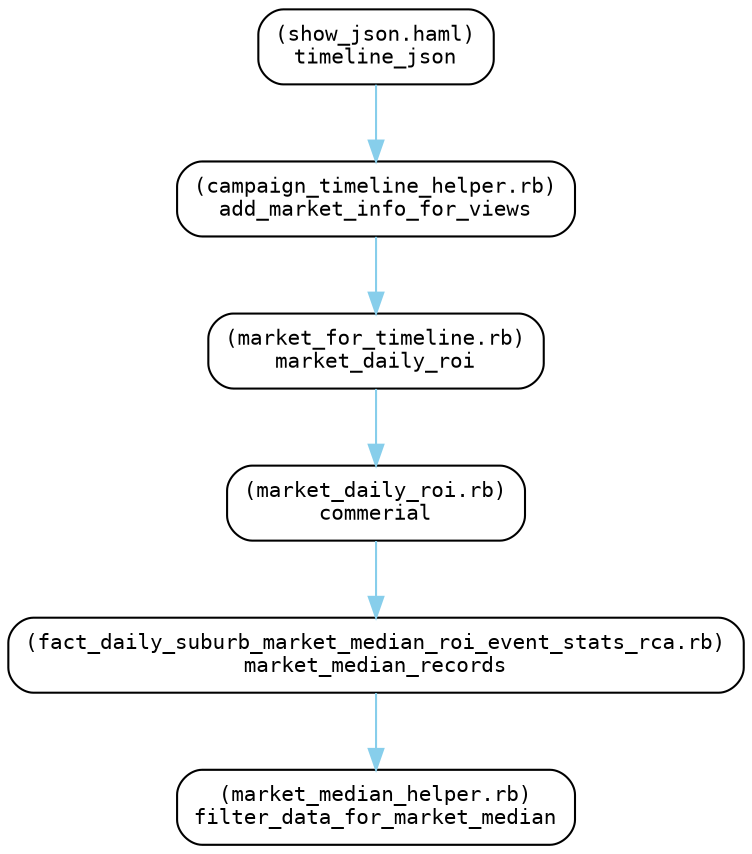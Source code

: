 digraph{
    node [shape="Mrecord", fontname="Consolas", fontsize=10];
    edge [color="skyblue", fontname="Consolas", fontsize=10];
    /*
    node [shape="box", color="#6b6b6b"]
    edge [style="solid", color="green"]
    */
    json -> chelper -> mtimeline -> mdr -> fact -> mhelper;

    json [label="(show_json.haml)\ntimeline_json"];
    chelper [label="(campaign_timeline_helper.rb)\nadd_market_info_for_views"];
    mtimeline [label="(market_for_timeline.rb)\nmarket_daily_roi"];
    mdr [label="(market_daily_roi.rb)\ncommerial"];
    fact [label="(fact_daily_suburb_market_median_roi_event_stats_rca.rb)\nmarket_median_records"];
    mhelper [label="(market_median_helper.rb)\nfilter_data_for_market_median"];

}

